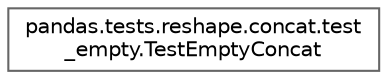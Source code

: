 digraph "Graphical Class Hierarchy"
{
 // LATEX_PDF_SIZE
  bgcolor="transparent";
  edge [fontname=Helvetica,fontsize=10,labelfontname=Helvetica,labelfontsize=10];
  node [fontname=Helvetica,fontsize=10,shape=box,height=0.2,width=0.4];
  rankdir="LR";
  Node0 [id="Node000000",label="pandas.tests.reshape.concat.test\l_empty.TestEmptyConcat",height=0.2,width=0.4,color="grey40", fillcolor="white", style="filled",URL="$d9/d59/classpandas_1_1tests_1_1reshape_1_1concat_1_1test__empty_1_1TestEmptyConcat.html",tooltip=" "];
}
